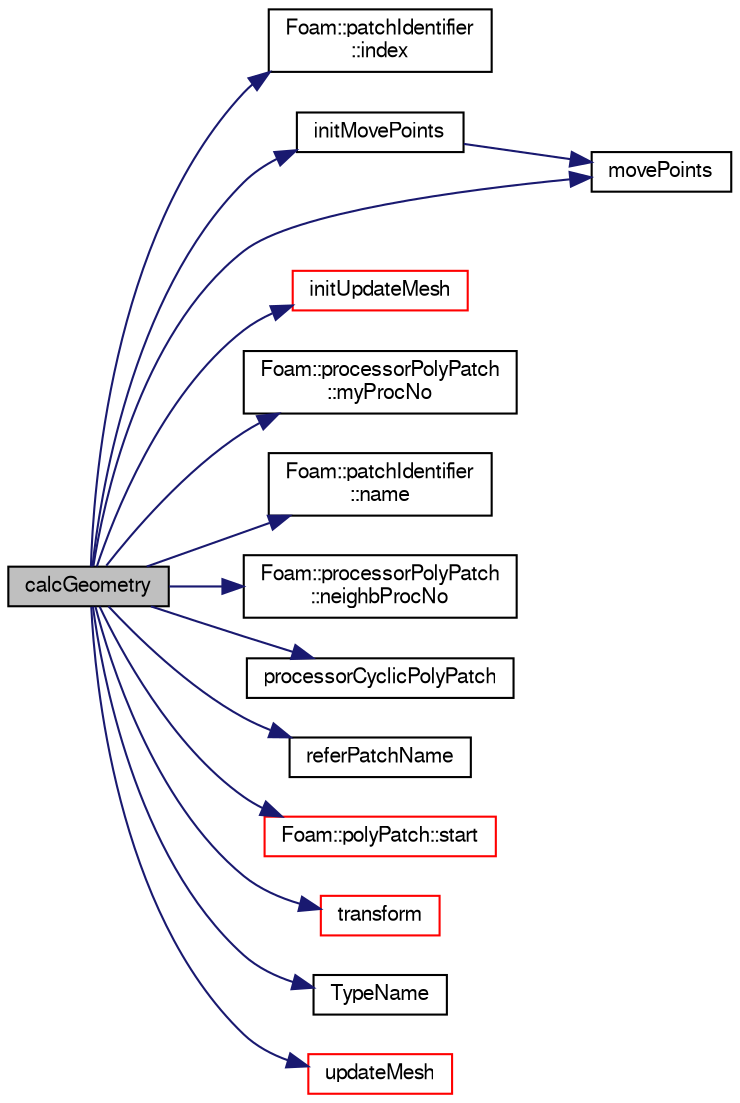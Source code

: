 digraph "calcGeometry"
{
  bgcolor="transparent";
  edge [fontname="FreeSans",fontsize="10",labelfontname="FreeSans",labelfontsize="10"];
  node [fontname="FreeSans",fontsize="10",shape=record];
  rankdir="LR";
  Node147 [label="calcGeometry",height=0.2,width=0.4,color="black", fillcolor="grey75", style="filled", fontcolor="black"];
  Node147 -> Node148 [color="midnightblue",fontsize="10",style="solid",fontname="FreeSans"];
  Node148 [label="Foam::patchIdentifier\l::index",height=0.2,width=0.4,color="black",URL="$a27122.html#a4a438520bb14406481732edc13c119c7",tooltip="Return the index of this patch in the boundaryMesh. "];
  Node147 -> Node149 [color="midnightblue",fontsize="10",style="solid",fontname="FreeSans"];
  Node149 [label="initMovePoints",height=0.2,width=0.4,color="black",URL="$a27458.html#a2bad1de417e8eb8f09a4ed66147a3274",tooltip="Initialise the patches for moving points. "];
  Node149 -> Node150 [color="midnightblue",fontsize="10",style="solid",fontname="FreeSans"];
  Node150 [label="movePoints",height=0.2,width=0.4,color="black",URL="$a27458.html#aacd07914399d9e26077bb4ed6a0ed2a2",tooltip="Correct patches after moving points. "];
  Node147 -> Node151 [color="midnightblue",fontsize="10",style="solid",fontname="FreeSans"];
  Node151 [label="initUpdateMesh",height=0.2,width=0.4,color="red",URL="$a27458.html#aba14098b759b2f349996ba9d0c33544c",tooltip="Initialise the update of the patch topology. "];
  Node147 -> Node150 [color="midnightblue",fontsize="10",style="solid",fontname="FreeSans"];
  Node147 -> Node162 [color="midnightblue",fontsize="10",style="solid",fontname="FreeSans"];
  Node162 [label="Foam::processorPolyPatch\l::myProcNo",height=0.2,width=0.4,color="black",URL="$a27454.html#a0571accf3382ea80a31c29c8c9d8c88a",tooltip="Return processor number. "];
  Node147 -> Node163 [color="midnightblue",fontsize="10",style="solid",fontname="FreeSans"];
  Node163 [label="Foam::patchIdentifier\l::name",height=0.2,width=0.4,color="black",URL="$a27122.html#acc80e00a8ac919288fb55bd14cc88bf6",tooltip="Return name. "];
  Node147 -> Node164 [color="midnightblue",fontsize="10",style="solid",fontname="FreeSans"];
  Node164 [label="Foam::processorPolyPatch\l::neighbProcNo",height=0.2,width=0.4,color="black",URL="$a27454.html#a4d1aa3e127a8e181c7927147575928d3",tooltip="Return neigbour processor number. "];
  Node147 -> Node165 [color="midnightblue",fontsize="10",style="solid",fontname="FreeSans"];
  Node165 [label="processorCyclicPolyPatch",height=0.2,width=0.4,color="black",URL="$a27458.html#a2dd029fe8904a1fdd4ca2209e3ae8de9",tooltip="Construct from components. "];
  Node147 -> Node166 [color="midnightblue",fontsize="10",style="solid",fontname="FreeSans"];
  Node166 [label="referPatchName",height=0.2,width=0.4,color="black",URL="$a27458.html#a7667b797131e68bfad97bc0010209a51"];
  Node147 -> Node167 [color="midnightblue",fontsize="10",style="solid",fontname="FreeSans"];
  Node167 [label="Foam::polyPatch::start",height=0.2,width=0.4,color="red",URL="$a27478.html#a6bfd3e3abb11e98bdb4b98671cec1234",tooltip="Return start label of this patch in the polyMesh face list. "];
  Node147 -> Node176 [color="midnightblue",fontsize="10",style="solid",fontname="FreeSans"];
  Node176 [label="transform",height=0.2,width=0.4,color="red",URL="$a27458.html#a25e79347ecb20da8543ed4e461fc1ed2",tooltip="Type of transform. "];
  Node147 -> Node290 [color="midnightblue",fontsize="10",style="solid",fontname="FreeSans"];
  Node290 [label="TypeName",height=0.2,width=0.4,color="black",URL="$a27458.html#a259dc25630d2e17d70480202289ea0bb",tooltip="Runtime type information. "];
  Node147 -> Node291 [color="midnightblue",fontsize="10",style="solid",fontname="FreeSans"];
  Node291 [label="updateMesh",height=0.2,width=0.4,color="red",URL="$a27458.html#a06139aa7a91eeed82560f0c3d03d1845",tooltip="Update of the patch topology. "];
}
